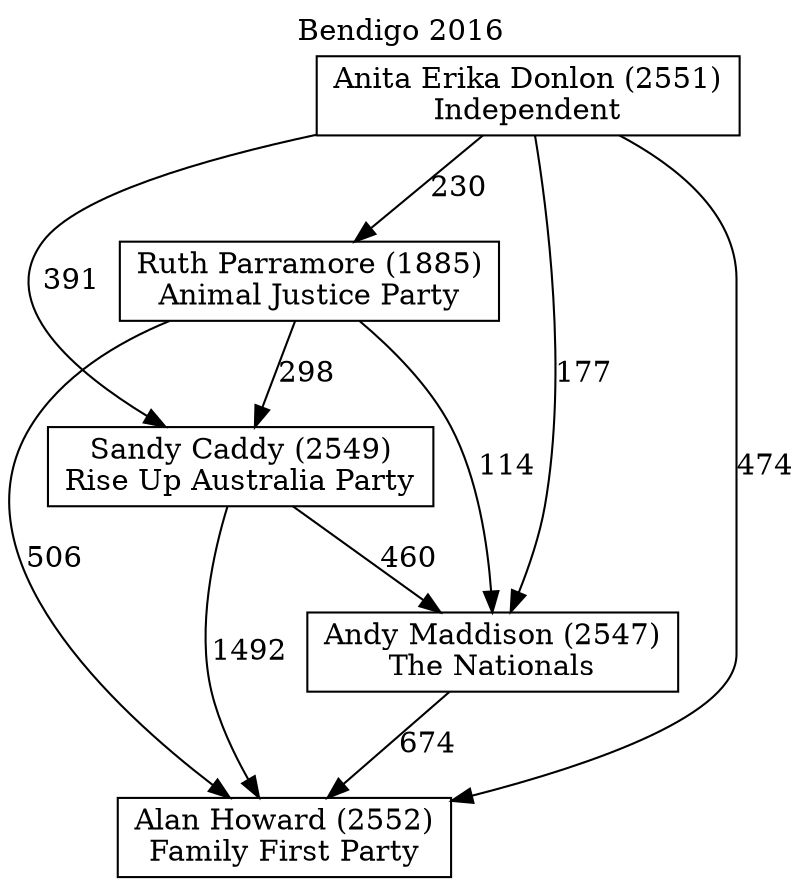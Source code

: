 // House preference flow
digraph "Alan Howard (2552)_Bendigo_2016" {
	graph [label="Bendigo 2016" labelloc=t mclimit=10]
	node [shape=box]
	"Sandy Caddy (2549)" [label="Sandy Caddy (2549)
Rise Up Australia Party"]
	"Andy Maddison (2547)" [label="Andy Maddison (2547)
The Nationals"]
	"Anita Erika Donlon (2551)" [label="Anita Erika Donlon (2551)
Independent"]
	"Alan Howard (2552)" [label="Alan Howard (2552)
Family First Party"]
	"Ruth Parramore (1885)" [label="Ruth Parramore (1885)
Animal Justice Party"]
	"Ruth Parramore (1885)" -> "Alan Howard (2552)" [label=506]
	"Sandy Caddy (2549)" -> "Andy Maddison (2547)" [label=460]
	"Ruth Parramore (1885)" -> "Sandy Caddy (2549)" [label=298]
	"Andy Maddison (2547)" -> "Alan Howard (2552)" [label=674]
	"Anita Erika Donlon (2551)" -> "Andy Maddison (2547)" [label=177]
	"Anita Erika Donlon (2551)" -> "Alan Howard (2552)" [label=474]
	"Anita Erika Donlon (2551)" -> "Sandy Caddy (2549)" [label=391]
	"Anita Erika Donlon (2551)" -> "Ruth Parramore (1885)" [label=230]
	"Sandy Caddy (2549)" -> "Alan Howard (2552)" [label=1492]
	"Ruth Parramore (1885)" -> "Andy Maddison (2547)" [label=114]
}
